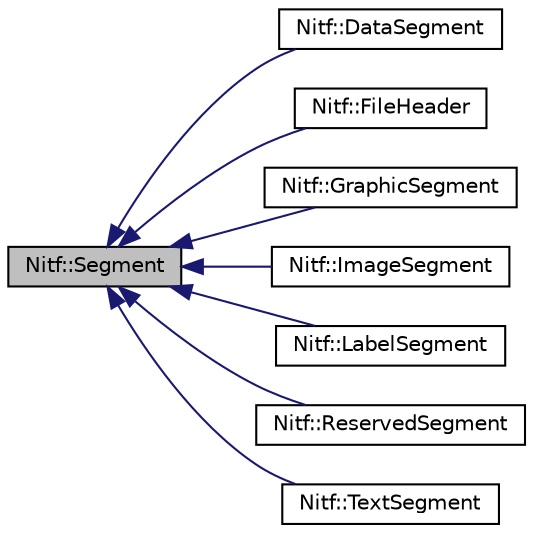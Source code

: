 digraph "Nitf::Segment"
{
  bgcolor="transparent";
  edge [fontname="Helvetica",fontsize="10",labelfontname="Helvetica",labelfontsize="10"];
  node [fontname="Helvetica",fontsize="10",shape=record];
  rankdir="LR";
  Node1 [label="Nitf::Segment",height=0.2,width=0.4,color="black", fillcolor="grey75", style="filled" fontcolor="black"];
  Node1 -> Node2 [dir="back",color="midnightblue",fontsize="10",style="solid",fontname="Helvetica"];
  Node2 [label="Nitf::DataSegment",height=0.2,width=0.4,color="black",URL="$a00024.html",tooltip="represents a data segment in an existing NITF file "];
  Node1 -> Node3 [dir="back",color="midnightblue",fontsize="10",style="solid",fontname="Helvetica"];
  Node3 [label="Nitf::FileHeader",height=0.2,width=0.4,color="black",URL="$a00025.html",tooltip="represents the file header properties of a NITF file "];
  Node1 -> Node4 [dir="back",color="midnightblue",fontsize="10",style="solid",fontname="Helvetica"];
  Node4 [label="Nitf::GraphicSegment",height=0.2,width=0.4,color="black",URL="$a00028.html",tooltip="represents a graphic segment in an existing NITF file "];
  Node1 -> Node5 [dir="back",color="midnightblue",fontsize="10",style="solid",fontname="Helvetica"];
  Node5 [label="Nitf::ImageSegment",height=0.2,width=0.4,color="black",URL="$a00030.html",tooltip="represents a image segment in an existing NITF file "];
  Node1 -> Node6 [dir="back",color="midnightblue",fontsize="10",style="solid",fontname="Helvetica"];
  Node6 [label="Nitf::LabelSegment",height=0.2,width=0.4,color="black",URL="$a00035.html",tooltip="represents a label segment in an existing NITF file "];
  Node1 -> Node7 [dir="back",color="midnightblue",fontsize="10",style="solid",fontname="Helvetica"];
  Node7 [label="Nitf::ReservedSegment",height=0.2,width=0.4,color="black",URL="$a00118.html",tooltip="represents a Reserved segment in an NITF file "];
  Node1 -> Node8 [dir="back",color="midnightblue",fontsize="10",style="solid",fontname="Helvetica"];
  Node8 [label="Nitf::TextSegment",height=0.2,width=0.4,color="black",URL="$a00122.html",tooltip="represents a text segment in an NITF file "];
}
